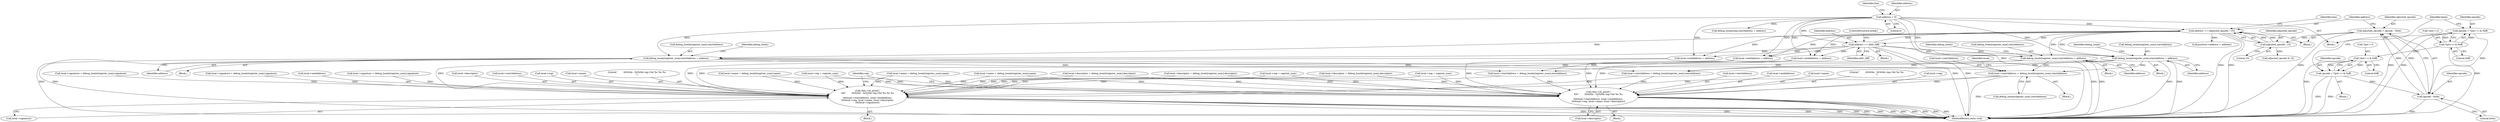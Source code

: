 digraph "0_radare2_ad55822430a03fe075221b543efb434567e9e431@pointer" {
"1000711" [label="(Call,local->startAddress = debug_locals[register_num].startAddress)"];
"1000904" [label="(Call,debug_locals[register_num].startAddress = address)"];
"1000945" [label="(Call,address += (adjusted_opcode / 15))"];
"1000947" [label="(Call,adjusted_opcode / 15)"];
"1000940" [label="(Call,adjusted_opcode = opcode - 0x0a)"];
"1000942" [label="(Call,opcode - 0x0a)"];
"1000401" [label="(Call,opcode = *(p4++) & 0xff)"];
"1000403" [label="(Call,*(p4++) & 0xff)"];
"1000991" [label="(Call,opcode = *(p4++) & 0xff)"];
"1000993" [label="(Call,*(p4++) & 0xff)"];
"1000431" [label="(Call,address += addr_diff)"];
"1000201" [label="(Call,address = 0)"];
"1000589" [label="(Call,debug_locals[register_num].startAddress = address)"];
"1000765" [label="(Call,debug_locals[register_num].startAddress = address)"];
"1001073" [label="(Call,rbin->cb_printf (\n\t\t\t\t\"        0x%04x - 0x%04x reg=%d %s %s %s\n\",\n\t\t\t\tlocal->startAddress, local->endAddress,\n\t\t\t\tlocal->reg, local->name, local->descriptor,\n\t\t\t\tlocal->signature))"];
"1001095" [label="(Call,rbin->cb_printf (\n\t\t\t\t\"        0x%04x - 0x%04x reg=%d %s %s\n\",\n\t\t\t\tlocal->startAddress, local->endAddress,\n\t\t\t\tlocal->reg, local->name, local->descriptor))"];
"1000765" [label="(Call,debug_locals[register_num].startAddress = address)"];
"1000944" [label="(Literal,0x0a)"];
"1001087" [label="(Call,local->descriptor)"];
"1000595" [label="(Identifier,address)"];
"1001114" [label="(Identifier,reg)"];
"1000558" [label="(Call,local->reg = register_num)"];
"1001097" [label="(Call,local->startAddress)"];
"1000206" [label="(Identifier,line)"];
"1000410" [label="(Block,)"];
"1000404" [label="(Call,*(p4++))"];
"1001073" [label="(Call,rbin->cb_printf (\n\t\t\t\t\"        0x%04x - 0x%04x reg=%d %s %s %s\n\",\n\t\t\t\tlocal->startAddress, local->endAddress,\n\t\t\t\tlocal->reg, local->name, local->descriptor,\n\t\t\t\tlocal->signature))"];
"1000831" [label="(Call,local->descriptor = debug_locals[register_num].descriptor)"];
"1000590" [label="(Call,debug_locals[register_num].startAddress)"];
"1000433" [label="(Identifier,addr_diff)"];
"1000997" [label="(Literal,0xff)"];
"1000840" [label="(Call,local->startAddress = debug_locals[register_num].startAddress)"];
"1000599" [label="(Identifier,debug_locals)"];
"1001075" [label="(Call,local->startAddress)"];
"1000711" [label="(Call,local->startAddress = debug_locals[register_num].startAddress)"];
"1000734" [label="(Call,local->reg = register_num)"];
"1000941" [label="(Identifier,adjusted_opcode)"];
"1000949" [label="(Literal,15)"];
"1000407" [label="(Literal,0xff)"];
"1000715" [label="(Call,debug_locals[register_num].startAddress)"];
"1001090" [label="(Call,local->signature)"];
"1000942" [label="(Call,opcode - 0x0a)"];
"1000739" [label="(Call,local->endAddress = address)"];
"1000693" [label="(Call,local->name = debug_locals[register_num].name)"];
"1000910" [label="(Identifier,address)"];
"1000945" [label="(Call,address += (adjusted_opcode / 15))"];
"1000563" [label="(Call,local->endAddress = address)"];
"1000771" [label="(Identifier,address)"];
"1001081" [label="(Call,local->reg)"];
"1001100" [label="(Call,local->endAddress)"];
"1000722" [label="(Identifier,local)"];
"1000766" [label="(Call,debug_locals[register_num].startAddress)"];
"1001084" [label="(Call,local->name)"];
"1000409" [label="(Identifier,keep)"];
"1000849" [label="(Call,local->signature = debug_locals[register_num].signature)"];
"1000993" [label="(Call,*(p4++) & 0xff)"];
"1000955" [label="(Call,adjusted_opcode % 15)"];
"1000526" [label="(Call,local->descriptor = debug_locals[register_num].descriptor)"];
"1001109" [label="(Call,local->descriptor)"];
"1001187" [label="(MethodReturn,static void)"];
"1001106" [label="(Call,local->name)"];
"1000720" [label="(Call,local->signature = debug_locals[register_num].signature)"];
"1000991" [label="(Call,opcode = *(p4++) & 0xff)"];
"1000123" [label="(Block,)"];
"1000775" [label="(Identifier,debug_locals)"];
"1000535" [label="(Call,local->startAddress = debug_locals[register_num].startAddress)"];
"1001096" [label="(Literal,\"        0x%04x - 0x%04x reg=%d %s %s\n\")"];
"1001103" [label="(Call,local->reg)"];
"1000420" [label="(Block,)"];
"1000589" [label="(Call,debug_locals[register_num].startAddress = address)"];
"1000947" [label="(Call,adjusted_opcode / 15)"];
"1001078" [label="(Call,local->endAddress)"];
"1000905" [label="(Call,debug_locals[register_num].startAddress)"];
"1000612" [label="(Block,)"];
"1000401" [label="(Call,opcode = *(p4++) & 0xff)"];
"1000951" [label="(Identifier,line)"];
"1000201" [label="(Call,address = 0)"];
"1000384" [label="(Call,debug_locals[reg].startAddress = address)"];
"1000203" [label="(Literal,0)"];
"1000702" [label="(Call,local->descriptor = debug_locals[register_num].descriptor)"];
"1000904" [label="(Call,debug_locals[register_num].startAddress = address)"];
"1000403" [label="(Call,*(p4++) & 0xff)"];
"1000903" [label="(Block,)"];
"1000992" [label="(Identifier,opcode)"];
"1000948" [label="(Identifier,adjusted_opcode)"];
"1000994" [label="(Call,*(p4++))"];
"1000863" [label="(Call,local->reg = register_num)"];
"1000449" [label="(Block,)"];
"1000938" [label="(Block,)"];
"1000678" [label="(Block,)"];
"1000432" [label="(Identifier,address)"];
"1000517" [label="(Call,local->name = debug_locals[register_num].name)"];
"1000431" [label="(Call,address += addr_diff)"];
"1000712" [label="(Call,local->startAddress)"];
"1001095" [label="(Call,rbin->cb_printf (\n\t\t\t\t\"        0x%04x - 0x%04x reg=%d %s %s\n\",\n\t\t\t\tlocal->startAddress, local->endAddress,\n\t\t\t\tlocal->reg, local->name, local->descriptor))"];
"1000402" [label="(Identifier,opcode)"];
"1000202" [label="(Identifier,address)"];
"1000822" [label="(Call,local->name = debug_locals[register_num].name)"];
"1001074" [label="(Literal,\"        0x%04x - 0x%04x reg=%d %s %s %s\n\")"];
"1000914" [label="(Identifier,debug_locals)"];
"1000940" [label="(Call,adjusted_opcode = opcode - 0x0a)"];
"1000946" [label="(Identifier,address)"];
"1001094" [label="(Block,)"];
"1000868" [label="(Call,local->endAddress = address)"];
"1000434" [label="(ControlStructure,break;)"];
"1000943" [label="(Identifier,opcode)"];
"1000977" [label="(Call,position->address = address)"];
"1000544" [label="(Call,local->signature = debug_locals[register_num].signature)"];
"1001072" [label="(Block,)"];
"1000711" -> "1000678"  [label="AST: "];
"1000711" -> "1000715"  [label="CFG: "];
"1000712" -> "1000711"  [label="AST: "];
"1000715" -> "1000711"  [label="AST: "];
"1000722" -> "1000711"  [label="CFG: "];
"1000711" -> "1001187"  [label="DDG: "];
"1000904" -> "1000711"  [label="DDG: "];
"1000589" -> "1000711"  [label="DDG: "];
"1000765" -> "1000711"  [label="DDG: "];
"1000711" -> "1001073"  [label="DDG: "];
"1000711" -> "1001095"  [label="DDG: "];
"1000904" -> "1000903"  [label="AST: "];
"1000904" -> "1000910"  [label="CFG: "];
"1000905" -> "1000904"  [label="AST: "];
"1000910" -> "1000904"  [label="AST: "];
"1000914" -> "1000904"  [label="CFG: "];
"1000904" -> "1001187"  [label="DDG: "];
"1000904" -> "1001187"  [label="DDG: "];
"1000904" -> "1000535"  [label="DDG: "];
"1000904" -> "1000840"  [label="DDG: "];
"1000945" -> "1000904"  [label="DDG: "];
"1000431" -> "1000904"  [label="DDG: "];
"1000201" -> "1000904"  [label="DDG: "];
"1000945" -> "1000938"  [label="AST: "];
"1000945" -> "1000947"  [label="CFG: "];
"1000946" -> "1000945"  [label="AST: "];
"1000947" -> "1000945"  [label="AST: "];
"1000951" -> "1000945"  [label="CFG: "];
"1000945" -> "1001187"  [label="DDG: "];
"1000945" -> "1001187"  [label="DDG: "];
"1000945" -> "1000431"  [label="DDG: "];
"1000945" -> "1000563"  [label="DDG: "];
"1000945" -> "1000589"  [label="DDG: "];
"1000945" -> "1000739"  [label="DDG: "];
"1000945" -> "1000765"  [label="DDG: "];
"1000945" -> "1000868"  [label="DDG: "];
"1000947" -> "1000945"  [label="DDG: "];
"1000947" -> "1000945"  [label="DDG: "];
"1000431" -> "1000945"  [label="DDG: "];
"1000201" -> "1000945"  [label="DDG: "];
"1000945" -> "1000977"  [label="DDG: "];
"1000947" -> "1000949"  [label="CFG: "];
"1000948" -> "1000947"  [label="AST: "];
"1000949" -> "1000947"  [label="AST: "];
"1000940" -> "1000947"  [label="DDG: "];
"1000947" -> "1000955"  [label="DDG: "];
"1000940" -> "1000938"  [label="AST: "];
"1000940" -> "1000942"  [label="CFG: "];
"1000941" -> "1000940"  [label="AST: "];
"1000942" -> "1000940"  [label="AST: "];
"1000946" -> "1000940"  [label="CFG: "];
"1000940" -> "1001187"  [label="DDG: "];
"1000942" -> "1000940"  [label="DDG: "];
"1000942" -> "1000940"  [label="DDG: "];
"1000942" -> "1000944"  [label="CFG: "];
"1000943" -> "1000942"  [label="AST: "];
"1000944" -> "1000942"  [label="AST: "];
"1000942" -> "1001187"  [label="DDG: "];
"1000401" -> "1000942"  [label="DDG: "];
"1000991" -> "1000942"  [label="DDG: "];
"1000401" -> "1000123"  [label="AST: "];
"1000401" -> "1000403"  [label="CFG: "];
"1000402" -> "1000401"  [label="AST: "];
"1000403" -> "1000401"  [label="AST: "];
"1000409" -> "1000401"  [label="CFG: "];
"1000401" -> "1001187"  [label="DDG: "];
"1000401" -> "1001187"  [label="DDG: "];
"1000403" -> "1000401"  [label="DDG: "];
"1000403" -> "1000401"  [label="DDG: "];
"1000403" -> "1000407"  [label="CFG: "];
"1000404" -> "1000403"  [label="AST: "];
"1000407" -> "1000403"  [label="AST: "];
"1000403" -> "1001187"  [label="DDG: "];
"1000403" -> "1000993"  [label="DDG: "];
"1000991" -> "1000410"  [label="AST: "];
"1000991" -> "1000993"  [label="CFG: "];
"1000992" -> "1000991"  [label="AST: "];
"1000993" -> "1000991"  [label="AST: "];
"1000409" -> "1000991"  [label="CFG: "];
"1000991" -> "1001187"  [label="DDG: "];
"1000991" -> "1001187"  [label="DDG: "];
"1000993" -> "1000991"  [label="DDG: "];
"1000993" -> "1000991"  [label="DDG: "];
"1000993" -> "1000997"  [label="CFG: "];
"1000994" -> "1000993"  [label="AST: "];
"1000997" -> "1000993"  [label="AST: "];
"1000993" -> "1001187"  [label="DDG: "];
"1000431" -> "1000420"  [label="AST: "];
"1000431" -> "1000433"  [label="CFG: "];
"1000432" -> "1000431"  [label="AST: "];
"1000433" -> "1000431"  [label="AST: "];
"1000434" -> "1000431"  [label="CFG: "];
"1000431" -> "1001187"  [label="DDG: "];
"1000431" -> "1001187"  [label="DDG: "];
"1000201" -> "1000431"  [label="DDG: "];
"1000431" -> "1000563"  [label="DDG: "];
"1000431" -> "1000589"  [label="DDG: "];
"1000431" -> "1000739"  [label="DDG: "];
"1000431" -> "1000765"  [label="DDG: "];
"1000431" -> "1000868"  [label="DDG: "];
"1000201" -> "1000123"  [label="AST: "];
"1000201" -> "1000203"  [label="CFG: "];
"1000202" -> "1000201"  [label="AST: "];
"1000203" -> "1000201"  [label="AST: "];
"1000206" -> "1000201"  [label="CFG: "];
"1000201" -> "1001187"  [label="DDG: "];
"1000201" -> "1000384"  [label="DDG: "];
"1000201" -> "1000563"  [label="DDG: "];
"1000201" -> "1000589"  [label="DDG: "];
"1000201" -> "1000739"  [label="DDG: "];
"1000201" -> "1000765"  [label="DDG: "];
"1000201" -> "1000868"  [label="DDG: "];
"1000589" -> "1000449"  [label="AST: "];
"1000589" -> "1000595"  [label="CFG: "];
"1000590" -> "1000589"  [label="AST: "];
"1000595" -> "1000589"  [label="AST: "];
"1000599" -> "1000589"  [label="CFG: "];
"1000589" -> "1001187"  [label="DDG: "];
"1000589" -> "1001187"  [label="DDG: "];
"1000589" -> "1000535"  [label="DDG: "];
"1000589" -> "1000840"  [label="DDG: "];
"1000765" -> "1000612"  [label="AST: "];
"1000765" -> "1000771"  [label="CFG: "];
"1000766" -> "1000765"  [label="AST: "];
"1000771" -> "1000765"  [label="AST: "];
"1000775" -> "1000765"  [label="CFG: "];
"1000765" -> "1001187"  [label="DDG: "];
"1000765" -> "1001187"  [label="DDG: "];
"1000765" -> "1000535"  [label="DDG: "];
"1000765" -> "1000840"  [label="DDG: "];
"1001073" -> "1001072"  [label="AST: "];
"1001073" -> "1001090"  [label="CFG: "];
"1001074" -> "1001073"  [label="AST: "];
"1001075" -> "1001073"  [label="AST: "];
"1001078" -> "1001073"  [label="AST: "];
"1001081" -> "1001073"  [label="AST: "];
"1001084" -> "1001073"  [label="AST: "];
"1001087" -> "1001073"  [label="AST: "];
"1001090" -> "1001073"  [label="AST: "];
"1001114" -> "1001073"  [label="CFG: "];
"1001073" -> "1001187"  [label="DDG: "];
"1001073" -> "1001187"  [label="DDG: "];
"1001073" -> "1001187"  [label="DDG: "];
"1001073" -> "1001187"  [label="DDG: "];
"1001073" -> "1001187"  [label="DDG: "];
"1001073" -> "1001187"  [label="DDG: "];
"1001073" -> "1001187"  [label="DDG: "];
"1000535" -> "1001073"  [label="DDG: "];
"1000840" -> "1001073"  [label="DDG: "];
"1000739" -> "1001073"  [label="DDG: "];
"1000563" -> "1001073"  [label="DDG: "];
"1000868" -> "1001073"  [label="DDG: "];
"1000734" -> "1001073"  [label="DDG: "];
"1000863" -> "1001073"  [label="DDG: "];
"1000558" -> "1001073"  [label="DDG: "];
"1000822" -> "1001073"  [label="DDG: "];
"1000517" -> "1001073"  [label="DDG: "];
"1000693" -> "1001073"  [label="DDG: "];
"1000831" -> "1001073"  [label="DDG: "];
"1000526" -> "1001073"  [label="DDG: "];
"1000702" -> "1001073"  [label="DDG: "];
"1000849" -> "1001073"  [label="DDG: "];
"1000720" -> "1001073"  [label="DDG: "];
"1000544" -> "1001073"  [label="DDG: "];
"1001095" -> "1001094"  [label="AST: "];
"1001095" -> "1001109"  [label="CFG: "];
"1001096" -> "1001095"  [label="AST: "];
"1001097" -> "1001095"  [label="AST: "];
"1001100" -> "1001095"  [label="AST: "];
"1001103" -> "1001095"  [label="AST: "];
"1001106" -> "1001095"  [label="AST: "];
"1001109" -> "1001095"  [label="AST: "];
"1001114" -> "1001095"  [label="CFG: "];
"1001095" -> "1001187"  [label="DDG: "];
"1001095" -> "1001187"  [label="DDG: "];
"1001095" -> "1001187"  [label="DDG: "];
"1001095" -> "1001187"  [label="DDG: "];
"1001095" -> "1001187"  [label="DDG: "];
"1001095" -> "1001187"  [label="DDG: "];
"1000535" -> "1001095"  [label="DDG: "];
"1000840" -> "1001095"  [label="DDG: "];
"1000739" -> "1001095"  [label="DDG: "];
"1000563" -> "1001095"  [label="DDG: "];
"1000868" -> "1001095"  [label="DDG: "];
"1000734" -> "1001095"  [label="DDG: "];
"1000863" -> "1001095"  [label="DDG: "];
"1000558" -> "1001095"  [label="DDG: "];
"1000822" -> "1001095"  [label="DDG: "];
"1000517" -> "1001095"  [label="DDG: "];
"1000693" -> "1001095"  [label="DDG: "];
"1000831" -> "1001095"  [label="DDG: "];
"1000526" -> "1001095"  [label="DDG: "];
"1000702" -> "1001095"  [label="DDG: "];
}
